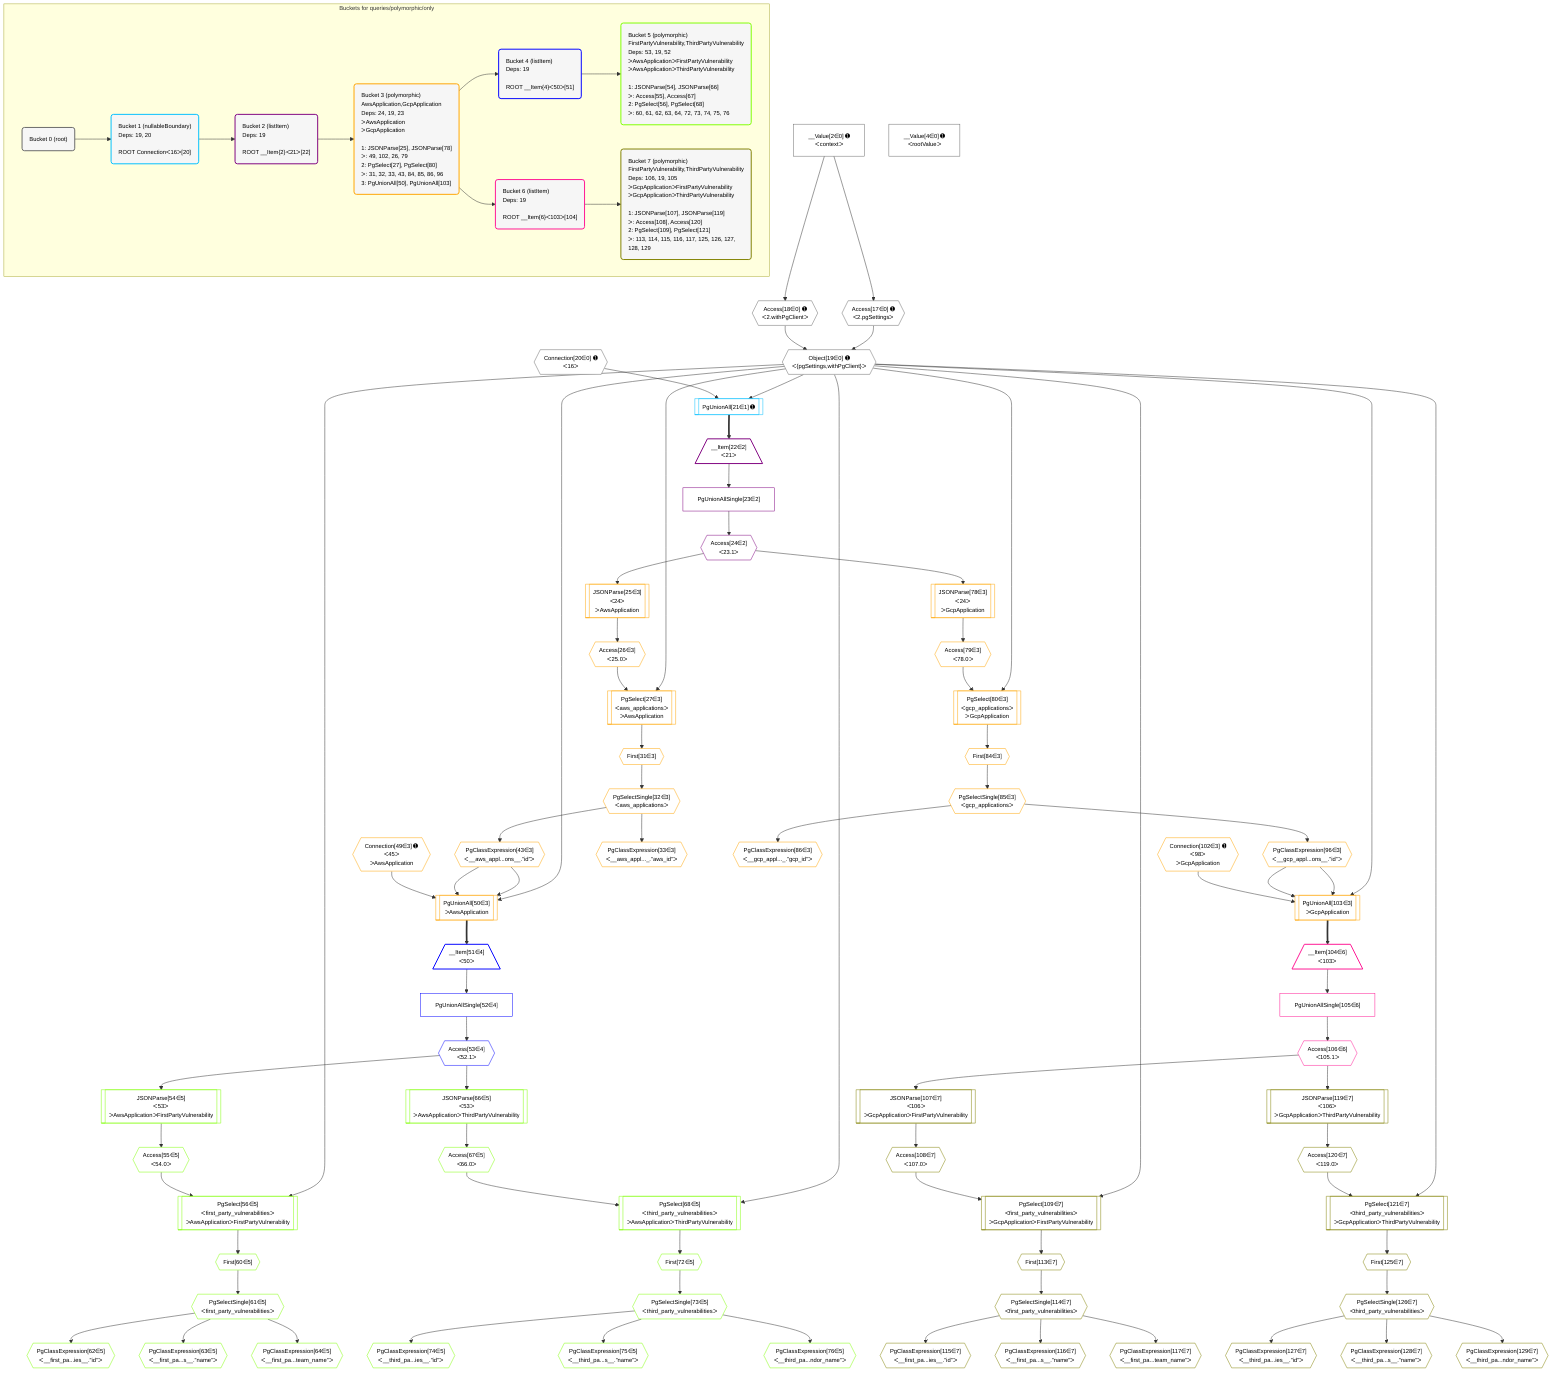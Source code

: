 %%{init: {'themeVariables': { 'fontSize': '12px'}}}%%
graph TD
    classDef path fill:#eee,stroke:#000,color:#000
    classDef plan fill:#fff,stroke-width:1px,color:#000
    classDef itemplan fill:#fff,stroke-width:2px,color:#000
    classDef unbatchedplan fill:#dff,stroke-width:1px,color:#000
    classDef sideeffectplan fill:#fcc,stroke-width:2px,color:#000
    classDef bucket fill:#f6f6f6,color:#000,stroke-width:2px,text-align:left


    %% plan dependencies
    Object19{{"Object[19∈0] ➊<br />ᐸ{pgSettings,withPgClient}ᐳ"}}:::plan
    Access17{{"Access[17∈0] ➊<br />ᐸ2.pgSettingsᐳ"}}:::plan
    Access18{{"Access[18∈0] ➊<br />ᐸ2.withPgClientᐳ"}}:::plan
    Access17 & Access18 --> Object19
    __Value2["__Value[2∈0] ➊<br />ᐸcontextᐳ"]:::plan
    __Value2 --> Access17
    __Value2 --> Access18
    __Value4["__Value[4∈0] ➊<br />ᐸrootValueᐳ"]:::plan
    Connection20{{"Connection[20∈0] ➊<br />ᐸ16ᐳ"}}:::plan
    PgUnionAll21[["PgUnionAll[21∈1] ➊"]]:::plan
    Object19 & Connection20 --> PgUnionAll21
    __Item22[/"__Item[22∈2]<br />ᐸ21ᐳ"\]:::itemplan
    PgUnionAll21 ==> __Item22
    PgUnionAllSingle23["PgUnionAllSingle[23∈2]"]:::plan
    __Item22 --> PgUnionAllSingle23
    Access24{{"Access[24∈2]<br />ᐸ23.1ᐳ"}}:::plan
    PgUnionAllSingle23 --> Access24
    PgUnionAll50[["PgUnionAll[50∈3]<br />ᐳAwsApplication"]]:::plan
    PgClassExpression43{{"PgClassExpression[43∈3]<br />ᐸ__aws_appl...ons__.”id”ᐳ"}}:::plan
    Connection49{{"Connection[49∈3] ➊<br />ᐸ45ᐳ<br />ᐳAwsApplication"}}:::plan
    Object19 & PgClassExpression43 & PgClassExpression43 & Connection49 --> PgUnionAll50
    PgUnionAll103[["PgUnionAll[103∈3]<br />ᐳGcpApplication"]]:::plan
    PgClassExpression96{{"PgClassExpression[96∈3]<br />ᐸ__gcp_appl...ons__.”id”ᐳ"}}:::plan
    Connection102{{"Connection[102∈3] ➊<br />ᐸ98ᐳ<br />ᐳGcpApplication"}}:::plan
    Object19 & PgClassExpression96 & PgClassExpression96 & Connection102 --> PgUnionAll103
    PgSelect27[["PgSelect[27∈3]<br />ᐸaws_applicationsᐳ<br />ᐳAwsApplication"]]:::plan
    Access26{{"Access[26∈3]<br />ᐸ25.0ᐳ"}}:::plan
    Object19 & Access26 --> PgSelect27
    PgSelect80[["PgSelect[80∈3]<br />ᐸgcp_applicationsᐳ<br />ᐳGcpApplication"]]:::plan
    Access79{{"Access[79∈3]<br />ᐸ78.0ᐳ"}}:::plan
    Object19 & Access79 --> PgSelect80
    JSONParse25[["JSONParse[25∈3]<br />ᐸ24ᐳ<br />ᐳAwsApplication"]]:::plan
    Access24 --> JSONParse25
    JSONParse25 --> Access26
    First31{{"First[31∈3]"}}:::plan
    PgSelect27 --> First31
    PgSelectSingle32{{"PgSelectSingle[32∈3]<br />ᐸaws_applicationsᐳ"}}:::plan
    First31 --> PgSelectSingle32
    PgClassExpression33{{"PgClassExpression[33∈3]<br />ᐸ__aws_appl..._.”aws_id”ᐳ"}}:::plan
    PgSelectSingle32 --> PgClassExpression33
    PgSelectSingle32 --> PgClassExpression43
    JSONParse78[["JSONParse[78∈3]<br />ᐸ24ᐳ<br />ᐳGcpApplication"]]:::plan
    Access24 --> JSONParse78
    JSONParse78 --> Access79
    First84{{"First[84∈3]"}}:::plan
    PgSelect80 --> First84
    PgSelectSingle85{{"PgSelectSingle[85∈3]<br />ᐸgcp_applicationsᐳ"}}:::plan
    First84 --> PgSelectSingle85
    PgClassExpression86{{"PgClassExpression[86∈3]<br />ᐸ__gcp_appl..._.”gcp_id”ᐳ"}}:::plan
    PgSelectSingle85 --> PgClassExpression86
    PgSelectSingle85 --> PgClassExpression96
    __Item51[/"__Item[51∈4]<br />ᐸ50ᐳ"\]:::itemplan
    PgUnionAll50 ==> __Item51
    PgUnionAllSingle52["PgUnionAllSingle[52∈4]"]:::plan
    __Item51 --> PgUnionAllSingle52
    Access53{{"Access[53∈4]<br />ᐸ52.1ᐳ"}}:::plan
    PgUnionAllSingle52 --> Access53
    PgSelect56[["PgSelect[56∈5]<br />ᐸfirst_party_vulnerabilitiesᐳ<br />ᐳAwsApplicationᐳFirstPartyVulnerability"]]:::plan
    Access55{{"Access[55∈5]<br />ᐸ54.0ᐳ"}}:::plan
    Object19 & Access55 --> PgSelect56
    PgSelect68[["PgSelect[68∈5]<br />ᐸthird_party_vulnerabilitiesᐳ<br />ᐳAwsApplicationᐳThirdPartyVulnerability"]]:::plan
    Access67{{"Access[67∈5]<br />ᐸ66.0ᐳ"}}:::plan
    Object19 & Access67 --> PgSelect68
    JSONParse54[["JSONParse[54∈5]<br />ᐸ53ᐳ<br />ᐳAwsApplicationᐳFirstPartyVulnerability"]]:::plan
    Access53 --> JSONParse54
    JSONParse54 --> Access55
    First60{{"First[60∈5]"}}:::plan
    PgSelect56 --> First60
    PgSelectSingle61{{"PgSelectSingle[61∈5]<br />ᐸfirst_party_vulnerabilitiesᐳ"}}:::plan
    First60 --> PgSelectSingle61
    PgClassExpression62{{"PgClassExpression[62∈5]<br />ᐸ__first_pa...ies__.”id”ᐳ"}}:::plan
    PgSelectSingle61 --> PgClassExpression62
    PgClassExpression63{{"PgClassExpression[63∈5]<br />ᐸ__first_pa...s__.”name”ᐳ"}}:::plan
    PgSelectSingle61 --> PgClassExpression63
    PgClassExpression64{{"PgClassExpression[64∈5]<br />ᐸ__first_pa...team_name”ᐳ"}}:::plan
    PgSelectSingle61 --> PgClassExpression64
    JSONParse66[["JSONParse[66∈5]<br />ᐸ53ᐳ<br />ᐳAwsApplicationᐳThirdPartyVulnerability"]]:::plan
    Access53 --> JSONParse66
    JSONParse66 --> Access67
    First72{{"First[72∈5]"}}:::plan
    PgSelect68 --> First72
    PgSelectSingle73{{"PgSelectSingle[73∈5]<br />ᐸthird_party_vulnerabilitiesᐳ"}}:::plan
    First72 --> PgSelectSingle73
    PgClassExpression74{{"PgClassExpression[74∈5]<br />ᐸ__third_pa...ies__.”id”ᐳ"}}:::plan
    PgSelectSingle73 --> PgClassExpression74
    PgClassExpression75{{"PgClassExpression[75∈5]<br />ᐸ__third_pa...s__.”name”ᐳ"}}:::plan
    PgSelectSingle73 --> PgClassExpression75
    PgClassExpression76{{"PgClassExpression[76∈5]<br />ᐸ__third_pa...ndor_name”ᐳ"}}:::plan
    PgSelectSingle73 --> PgClassExpression76
    __Item104[/"__Item[104∈6]<br />ᐸ103ᐳ"\]:::itemplan
    PgUnionAll103 ==> __Item104
    PgUnionAllSingle105["PgUnionAllSingle[105∈6]"]:::plan
    __Item104 --> PgUnionAllSingle105
    Access106{{"Access[106∈6]<br />ᐸ105.1ᐳ"}}:::plan
    PgUnionAllSingle105 --> Access106
    PgSelect109[["PgSelect[109∈7]<br />ᐸfirst_party_vulnerabilitiesᐳ<br />ᐳGcpApplicationᐳFirstPartyVulnerability"]]:::plan
    Access108{{"Access[108∈7]<br />ᐸ107.0ᐳ"}}:::plan
    Object19 & Access108 --> PgSelect109
    PgSelect121[["PgSelect[121∈7]<br />ᐸthird_party_vulnerabilitiesᐳ<br />ᐳGcpApplicationᐳThirdPartyVulnerability"]]:::plan
    Access120{{"Access[120∈7]<br />ᐸ119.0ᐳ"}}:::plan
    Object19 & Access120 --> PgSelect121
    JSONParse107[["JSONParse[107∈7]<br />ᐸ106ᐳ<br />ᐳGcpApplicationᐳFirstPartyVulnerability"]]:::plan
    Access106 --> JSONParse107
    JSONParse107 --> Access108
    First113{{"First[113∈7]"}}:::plan
    PgSelect109 --> First113
    PgSelectSingle114{{"PgSelectSingle[114∈7]<br />ᐸfirst_party_vulnerabilitiesᐳ"}}:::plan
    First113 --> PgSelectSingle114
    PgClassExpression115{{"PgClassExpression[115∈7]<br />ᐸ__first_pa...ies__.”id”ᐳ"}}:::plan
    PgSelectSingle114 --> PgClassExpression115
    PgClassExpression116{{"PgClassExpression[116∈7]<br />ᐸ__first_pa...s__.”name”ᐳ"}}:::plan
    PgSelectSingle114 --> PgClassExpression116
    PgClassExpression117{{"PgClassExpression[117∈7]<br />ᐸ__first_pa...team_name”ᐳ"}}:::plan
    PgSelectSingle114 --> PgClassExpression117
    JSONParse119[["JSONParse[119∈7]<br />ᐸ106ᐳ<br />ᐳGcpApplicationᐳThirdPartyVulnerability"]]:::plan
    Access106 --> JSONParse119
    JSONParse119 --> Access120
    First125{{"First[125∈7]"}}:::plan
    PgSelect121 --> First125
    PgSelectSingle126{{"PgSelectSingle[126∈7]<br />ᐸthird_party_vulnerabilitiesᐳ"}}:::plan
    First125 --> PgSelectSingle126
    PgClassExpression127{{"PgClassExpression[127∈7]<br />ᐸ__third_pa...ies__.”id”ᐳ"}}:::plan
    PgSelectSingle126 --> PgClassExpression127
    PgClassExpression128{{"PgClassExpression[128∈7]<br />ᐸ__third_pa...s__.”name”ᐳ"}}:::plan
    PgSelectSingle126 --> PgClassExpression128
    PgClassExpression129{{"PgClassExpression[129∈7]<br />ᐸ__third_pa...ndor_name”ᐳ"}}:::plan
    PgSelectSingle126 --> PgClassExpression129

    %% define steps

    subgraph "Buckets for queries/polymorphic/only"
    Bucket0("Bucket 0 (root)"):::bucket
    classDef bucket0 stroke:#696969
    class Bucket0,__Value2,__Value4,Access17,Access18,Object19,Connection20 bucket0
    Bucket1("Bucket 1 (nullableBoundary)<br />Deps: 19, 20<br /><br />ROOT Connectionᐸ16ᐳ[20]"):::bucket
    classDef bucket1 stroke:#00bfff
    class Bucket1,PgUnionAll21 bucket1
    Bucket2("Bucket 2 (listItem)<br />Deps: 19<br /><br />ROOT __Item{2}ᐸ21ᐳ[22]"):::bucket
    classDef bucket2 stroke:#7f007f
    class Bucket2,__Item22,PgUnionAllSingle23,Access24 bucket2
    Bucket3("Bucket 3 (polymorphic)<br />AwsApplication,GcpApplication<br />Deps: 24, 19, 23<br />ᐳAwsApplication<br />ᐳGcpApplication<br /><br />1: JSONParse[25], JSONParse[78]<br />ᐳ: 49, 102, 26, 79<br />2: PgSelect[27], PgSelect[80]<br />ᐳ: 31, 32, 33, 43, 84, 85, 86, 96<br />3: PgUnionAll[50], PgUnionAll[103]"):::bucket
    classDef bucket3 stroke:#ffa500
    class Bucket3,JSONParse25,Access26,PgSelect27,First31,PgSelectSingle32,PgClassExpression33,PgClassExpression43,Connection49,PgUnionAll50,JSONParse78,Access79,PgSelect80,First84,PgSelectSingle85,PgClassExpression86,PgClassExpression96,Connection102,PgUnionAll103 bucket3
    Bucket4("Bucket 4 (listItem)<br />Deps: 19<br /><br />ROOT __Item{4}ᐸ50ᐳ[51]"):::bucket
    classDef bucket4 stroke:#0000ff
    class Bucket4,__Item51,PgUnionAllSingle52,Access53 bucket4
    Bucket5("Bucket 5 (polymorphic)<br />FirstPartyVulnerability,ThirdPartyVulnerability<br />Deps: 53, 19, 52<br />ᐳAwsApplicationᐳFirstPartyVulnerability<br />ᐳAwsApplicationᐳThirdPartyVulnerability<br /><br />1: JSONParse[54], JSONParse[66]<br />ᐳ: Access[55], Access[67]<br />2: PgSelect[56], PgSelect[68]<br />ᐳ: 60, 61, 62, 63, 64, 72, 73, 74, 75, 76"):::bucket
    classDef bucket5 stroke:#7fff00
    class Bucket5,JSONParse54,Access55,PgSelect56,First60,PgSelectSingle61,PgClassExpression62,PgClassExpression63,PgClassExpression64,JSONParse66,Access67,PgSelect68,First72,PgSelectSingle73,PgClassExpression74,PgClassExpression75,PgClassExpression76 bucket5
    Bucket6("Bucket 6 (listItem)<br />Deps: 19<br /><br />ROOT __Item{6}ᐸ103ᐳ[104]"):::bucket
    classDef bucket6 stroke:#ff1493
    class Bucket6,__Item104,PgUnionAllSingle105,Access106 bucket6
    Bucket7("Bucket 7 (polymorphic)<br />FirstPartyVulnerability,ThirdPartyVulnerability<br />Deps: 106, 19, 105<br />ᐳGcpApplicationᐳFirstPartyVulnerability<br />ᐳGcpApplicationᐳThirdPartyVulnerability<br /><br />1: JSONParse[107], JSONParse[119]<br />ᐳ: Access[108], Access[120]<br />2: PgSelect[109], PgSelect[121]<br />ᐳ: 113, 114, 115, 116, 117, 125, 126, 127, 128, 129"):::bucket
    classDef bucket7 stroke:#808000
    class Bucket7,JSONParse107,Access108,PgSelect109,First113,PgSelectSingle114,PgClassExpression115,PgClassExpression116,PgClassExpression117,JSONParse119,Access120,PgSelect121,First125,PgSelectSingle126,PgClassExpression127,PgClassExpression128,PgClassExpression129 bucket7
    Bucket0 --> Bucket1
    Bucket1 --> Bucket2
    Bucket2 --> Bucket3
    Bucket3 --> Bucket4 & Bucket6
    Bucket4 --> Bucket5
    Bucket6 --> Bucket7
    end